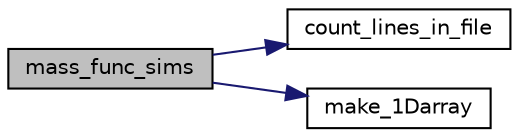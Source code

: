 digraph "mass_func_sims"
{
 // LATEX_PDF_SIZE
  edge [fontname="Helvetica",fontsize="10",labelfontname="Helvetica",labelfontsize="10"];
  node [fontname="Helvetica",fontsize="10",shape=record];
  rankdir="LR";
  Node1 [label="mass_func_sims",height=0.2,width=0.4,color="black", fillcolor="grey75", style="filled", fontcolor="black",tooltip="Read in the measured mass function of Hidden-valey sims and build an interpolator for HMF(M) for a fi..."];
  Node1 -> Node2 [color="midnightblue",fontsize="10",style="solid"];
  Node2 [label="count_lines_in_file",height=0.2,width=0.4,color="black", fillcolor="white", style="filled",URL="$d7/db6/utilities_8c.html#a5dcab02654b4d74caf32c73188f698db",tooltip="Count the number of lines of a file."];
  Node1 -> Node3 [color="midnightblue",fontsize="10",style="solid"];
  Node3 [label="make_1Darray",height=0.2,width=0.4,color="black", fillcolor="white", style="filled",URL="$d7/db6/utilities_8c.html#abbef0cde3da2c741890e66bf8f307995",tooltip="Allocate memory to a 1d array of type double and length size."];
}
